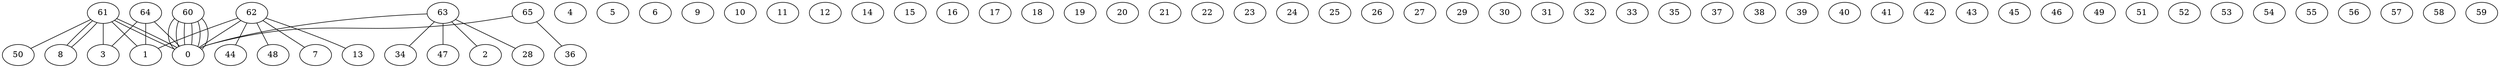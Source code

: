 graph G {
0;
1;
2;
3;
4;
5;
6;
7;
8;
9;
10;
11;
12;
13;
14;
15;
16;
17;
18;
19;
20;
21;
22;
23;
24;
25;
26;
27;
28;
29;
30;
31;
32;
33;
34;
35;
36;
37;
38;
39;
40;
41;
42;
43;
44;
45;
46;
47;
48;
49;
50;
51;
52;
53;
54;
55;
56;
57;
58;
59;
60;
61;
62;
63;
64;
65;
65--36 ;
65--0 ;
64--1 ;
64--3 ;
64--0 ;
63--34 ;
63--2 ;
63--47 ;
63--28 ;
63--0 ;
62--7 ;
62--44 ;
62--48 ;
62--13 ;
62--1 ;
62--0 ;
61--50 ;
61--8 ;
61--8 ;
61--3 ;
61--0 ;
61--1 ;
61--0 ;
60--0 ;
60--0 ;
60--0 ;
60--0 ;
60--0 ;
60--0 ;
}
